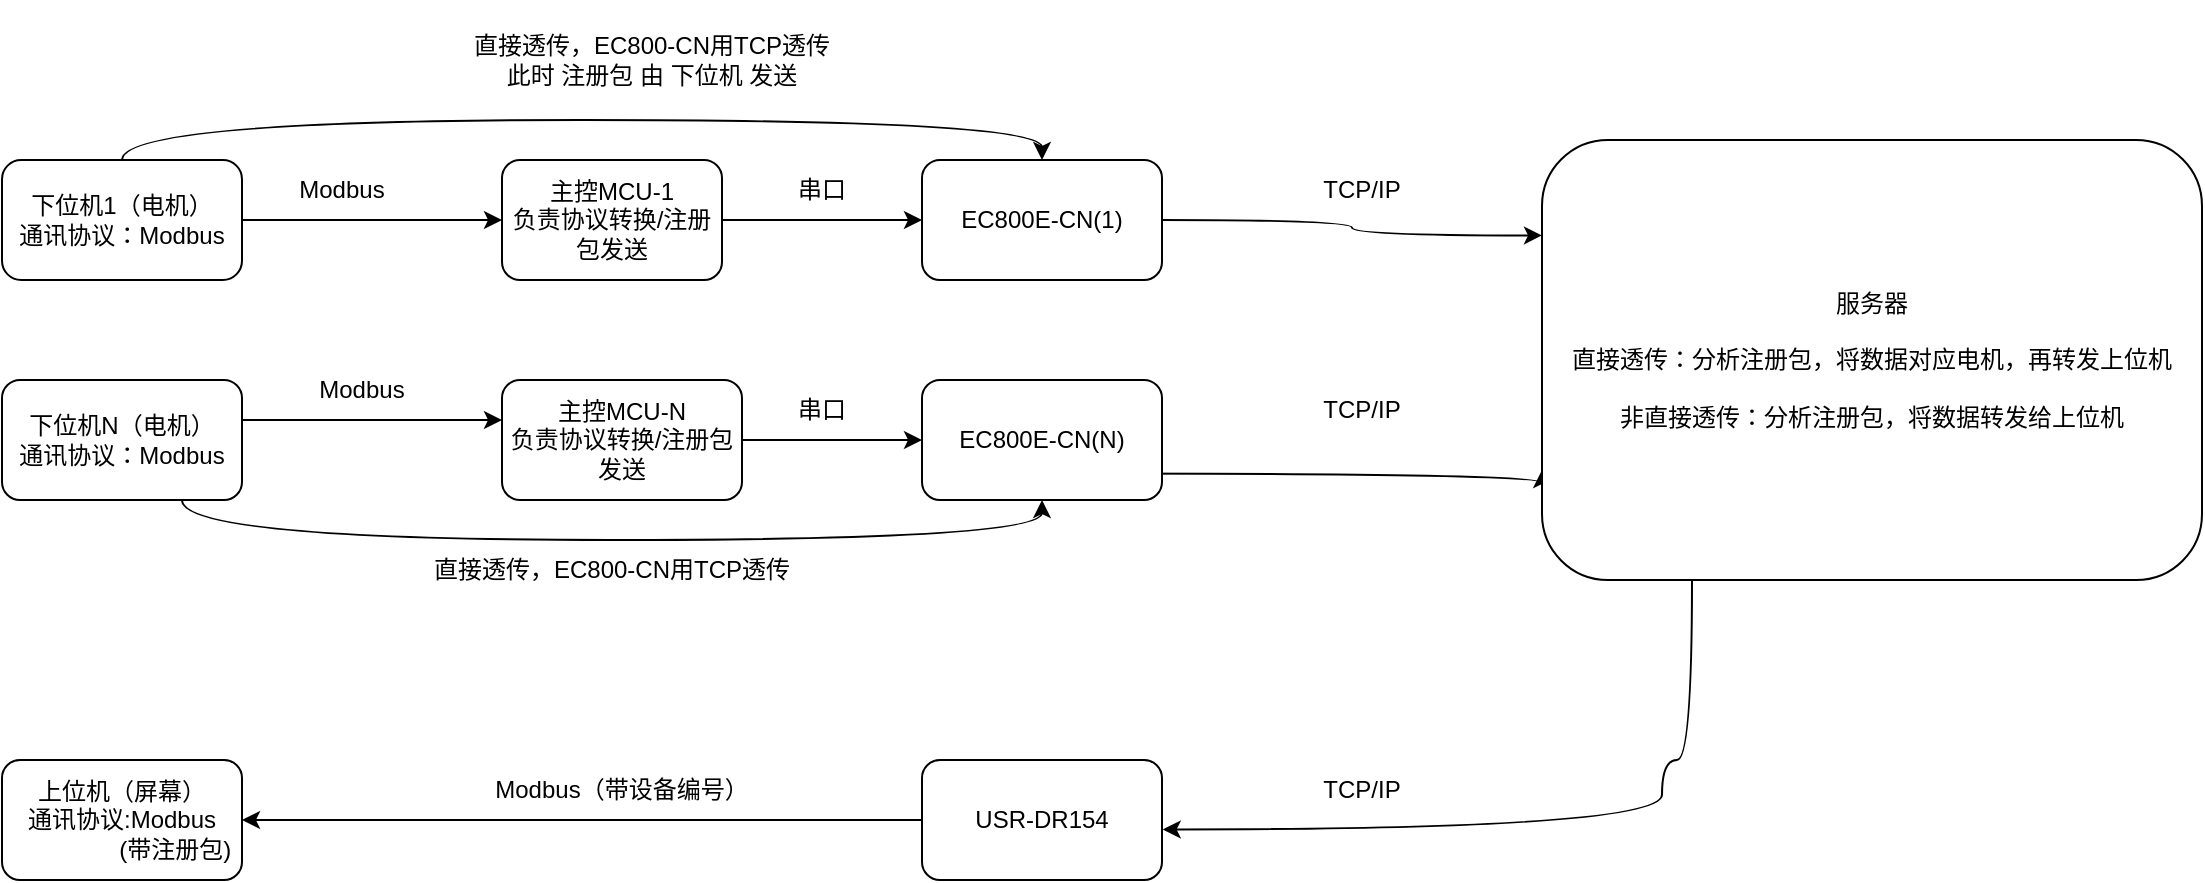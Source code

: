 <mxfile version="21.5.2" type="github">
  <diagram id="C5RBs43oDa-KdzZeNtuy" name="Page-1">
    <mxGraphModel dx="1195" dy="637" grid="1" gridSize="10" guides="1" tooltips="1" connect="1" arrows="1" fold="1" page="1" pageScale="1" pageWidth="2339" pageHeight="3300" math="0" shadow="0">
      <root>
        <mxCell id="WIyWlLk6GJQsqaUBKTNV-0" />
        <mxCell id="WIyWlLk6GJQsqaUBKTNV-1" parent="WIyWlLk6GJQsqaUBKTNV-0" />
        <mxCell id="8nelwR_O1WbiYXpUu97m-22" style="edgeStyle=orthogonalEdgeStyle;rounded=0;orthogonalLoop=1;jettySize=auto;html=1;exitX=1;exitY=0.5;exitDx=0;exitDy=0;entryX=0;entryY=0.5;entryDx=0;entryDy=0;" edge="1" parent="WIyWlLk6GJQsqaUBKTNV-1" source="8nelwR_O1WbiYXpUu97m-3" target="8nelwR_O1WbiYXpUu97m-5">
          <mxGeometry relative="1" as="geometry">
            <Array as="points">
              <mxPoint x="250" y="360" />
              <mxPoint x="250" y="360" />
            </Array>
          </mxGeometry>
        </mxCell>
        <mxCell id="8nelwR_O1WbiYXpUu97m-26" style="edgeStyle=orthogonalEdgeStyle;curved=1;rounded=0;orthogonalLoop=1;jettySize=auto;html=1;exitX=0.5;exitY=0;exitDx=0;exitDy=0;" edge="1" parent="WIyWlLk6GJQsqaUBKTNV-1" source="8nelwR_O1WbiYXpUu97m-3" target="8nelwR_O1WbiYXpUu97m-6">
          <mxGeometry relative="1" as="geometry">
            <mxPoint x="520.0" y="240" as="targetPoint" />
            <Array as="points">
              <mxPoint x="90" y="310" />
              <mxPoint x="550" y="310" />
            </Array>
          </mxGeometry>
        </mxCell>
        <mxCell id="8nelwR_O1WbiYXpUu97m-3" value="下位机1（电机）&lt;br&gt;通讯协议：Modbus" style="rounded=1;whiteSpace=wrap;html=1;arcSize=16;" vertex="1" parent="WIyWlLk6GJQsqaUBKTNV-1">
          <mxGeometry x="30" y="330" width="120" height="60" as="geometry" />
        </mxCell>
        <mxCell id="8nelwR_O1WbiYXpUu97m-29" style="edgeStyle=orthogonalEdgeStyle;curved=1;rounded=0;orthogonalLoop=1;jettySize=auto;html=1;exitX=0.75;exitY=1;exitDx=0;exitDy=0;entryX=0.5;entryY=1;entryDx=0;entryDy=0;" edge="1" parent="WIyWlLk6GJQsqaUBKTNV-1" source="8nelwR_O1WbiYXpUu97m-4" target="8nelwR_O1WbiYXpUu97m-8">
          <mxGeometry relative="1" as="geometry" />
        </mxCell>
        <mxCell id="8nelwR_O1WbiYXpUu97m-4" value="下位机N（电机）&lt;br&gt;通讯协议：Modbus" style="rounded=1;whiteSpace=wrap;html=1;" vertex="1" parent="WIyWlLk6GJQsqaUBKTNV-1">
          <mxGeometry x="30" y="440" width="120" height="60" as="geometry" />
        </mxCell>
        <mxCell id="8nelwR_O1WbiYXpUu97m-30" style="edgeStyle=orthogonalEdgeStyle;curved=1;rounded=0;orthogonalLoop=1;jettySize=auto;html=1;" edge="1" parent="WIyWlLk6GJQsqaUBKTNV-1" source="8nelwR_O1WbiYXpUu97m-5" target="8nelwR_O1WbiYXpUu97m-6">
          <mxGeometry relative="1" as="geometry" />
        </mxCell>
        <mxCell id="8nelwR_O1WbiYXpUu97m-5" value="主控MCU-1&lt;br&gt;负责协议转换/注册包发送" style="rounded=1;whiteSpace=wrap;html=1;" vertex="1" parent="WIyWlLk6GJQsqaUBKTNV-1">
          <mxGeometry x="280" y="330" width="110" height="60" as="geometry" />
        </mxCell>
        <mxCell id="8nelwR_O1WbiYXpUu97m-35" style="edgeStyle=orthogonalEdgeStyle;curved=1;rounded=0;orthogonalLoop=1;jettySize=auto;html=1;entryX=0;entryY=0.217;entryDx=0;entryDy=0;entryPerimeter=0;" edge="1" parent="WIyWlLk6GJQsqaUBKTNV-1" source="8nelwR_O1WbiYXpUu97m-6" target="8nelwR_O1WbiYXpUu97m-34">
          <mxGeometry relative="1" as="geometry" />
        </mxCell>
        <mxCell id="8nelwR_O1WbiYXpUu97m-6" value="EC800E-CN(1)" style="rounded=1;whiteSpace=wrap;html=1;" vertex="1" parent="WIyWlLk6GJQsqaUBKTNV-1">
          <mxGeometry x="490" y="330" width="120" height="60" as="geometry" />
        </mxCell>
        <mxCell id="8nelwR_O1WbiYXpUu97m-31" style="edgeStyle=orthogonalEdgeStyle;curved=1;rounded=0;orthogonalLoop=1;jettySize=auto;html=1;" edge="1" parent="WIyWlLk6GJQsqaUBKTNV-1" source="8nelwR_O1WbiYXpUu97m-7" target="8nelwR_O1WbiYXpUu97m-8">
          <mxGeometry relative="1" as="geometry" />
        </mxCell>
        <mxCell id="8nelwR_O1WbiYXpUu97m-7" value="主控MCU-N&lt;br&gt;负责协议转换/注册包发送" style="rounded=1;whiteSpace=wrap;html=1;" vertex="1" parent="WIyWlLk6GJQsqaUBKTNV-1">
          <mxGeometry x="280" y="440" width="120" height="60" as="geometry" />
        </mxCell>
        <mxCell id="8nelwR_O1WbiYXpUu97m-37" style="edgeStyle=orthogonalEdgeStyle;curved=1;rounded=0;orthogonalLoop=1;jettySize=auto;html=1;entryX=0;entryY=0.75;entryDx=0;entryDy=0;" edge="1" parent="WIyWlLk6GJQsqaUBKTNV-1" target="8nelwR_O1WbiYXpUu97m-34">
          <mxGeometry relative="1" as="geometry">
            <mxPoint x="570" y="486.74" as="sourcePoint" />
            <mxPoint x="762.31" y="520" as="targetPoint" />
            <Array as="points">
              <mxPoint x="800" y="487" />
            </Array>
          </mxGeometry>
        </mxCell>
        <mxCell id="8nelwR_O1WbiYXpUu97m-8" value="EC800E-CN(N)" style="rounded=1;whiteSpace=wrap;html=1;" vertex="1" parent="WIyWlLk6GJQsqaUBKTNV-1">
          <mxGeometry x="490" y="440" width="120" height="60" as="geometry" />
        </mxCell>
        <mxCell id="8nelwR_O1WbiYXpUu97m-17" value="Modbus" style="text;html=1;strokeColor=none;fillColor=none;align=center;verticalAlign=middle;whiteSpace=wrap;rounded=0;" vertex="1" parent="WIyWlLk6GJQsqaUBKTNV-1">
          <mxGeometry x="170" y="330" width="60" height="30" as="geometry" />
        </mxCell>
        <mxCell id="8nelwR_O1WbiYXpUu97m-24" style="rounded=0;orthogonalLoop=1;jettySize=auto;html=1;exitX=1;exitY=0.5;exitDx=0;exitDy=0;entryX=0;entryY=0.5;entryDx=0;entryDy=0;" edge="1" parent="WIyWlLk6GJQsqaUBKTNV-1">
          <mxGeometry relative="1" as="geometry">
            <mxPoint x="150" y="460.03" as="sourcePoint" />
            <mxPoint x="280" y="460.03" as="targetPoint" />
          </mxGeometry>
        </mxCell>
        <mxCell id="8nelwR_O1WbiYXpUu97m-25" value="Modbus" style="text;html=1;strokeColor=none;fillColor=none;align=center;verticalAlign=middle;whiteSpace=wrap;rounded=0;" vertex="1" parent="WIyWlLk6GJQsqaUBKTNV-1">
          <mxGeometry x="180" y="430" width="60" height="30" as="geometry" />
        </mxCell>
        <mxCell id="8nelwR_O1WbiYXpUu97m-27" value="直接透传，EC800-CN用TCP透传&lt;br&gt;此时 注册包 由 下位机 发送" style="text;html=1;strokeColor=none;fillColor=none;align=center;verticalAlign=middle;whiteSpace=wrap;rounded=0;" vertex="1" parent="WIyWlLk6GJQsqaUBKTNV-1">
          <mxGeometry x="250" y="250" width="210" height="60" as="geometry" />
        </mxCell>
        <mxCell id="8nelwR_O1WbiYXpUu97m-28" value="直接透传，EC800-CN用TCP透传" style="text;html=1;strokeColor=none;fillColor=none;align=center;verticalAlign=middle;whiteSpace=wrap;rounded=0;" vertex="1" parent="WIyWlLk6GJQsqaUBKTNV-1">
          <mxGeometry x="230" y="520" width="210" height="30" as="geometry" />
        </mxCell>
        <mxCell id="8nelwR_O1WbiYXpUu97m-33" value="上位机（屏幕）&lt;br&gt;通讯协议:Modbus&lt;br&gt;&lt;span style=&quot;white-space: pre;&quot;&gt;&#x9;&lt;span style=&quot;white-space: pre;&quot;&gt;&#x9;&lt;/span&gt;&lt;/span&gt;(带注册包)" style="rounded=1;whiteSpace=wrap;html=1;" vertex="1" parent="WIyWlLk6GJQsqaUBKTNV-1">
          <mxGeometry x="30" y="630" width="120" height="60" as="geometry" />
        </mxCell>
        <mxCell id="8nelwR_O1WbiYXpUu97m-43" style="edgeStyle=orthogonalEdgeStyle;curved=1;rounded=0;orthogonalLoop=1;jettySize=auto;html=1;entryX=1.003;entryY=0.579;entryDx=0;entryDy=0;entryPerimeter=0;" edge="1" parent="WIyWlLk6GJQsqaUBKTNV-1" source="8nelwR_O1WbiYXpUu97m-34" target="8nelwR_O1WbiYXpUu97m-44">
          <mxGeometry relative="1" as="geometry">
            <mxPoint x="875.0" y="690" as="targetPoint" />
            <Array as="points">
              <mxPoint x="875" y="630" />
              <mxPoint x="860" y="630" />
              <mxPoint x="860" y="665" />
            </Array>
          </mxGeometry>
        </mxCell>
        <mxCell id="8nelwR_O1WbiYXpUu97m-34" value="服务器&lt;br&gt;&lt;br&gt;直接透传：分析注册包，将数据对应电机，再转发上位机&lt;br&gt;&lt;br&gt;非直接透传：分析注册包，将数据转发给上位机" style="rounded=1;whiteSpace=wrap;html=1;" vertex="1" parent="WIyWlLk6GJQsqaUBKTNV-1">
          <mxGeometry x="800" y="320" width="330" height="220" as="geometry" />
        </mxCell>
        <mxCell id="8nelwR_O1WbiYXpUu97m-38" value="TCP/IP" style="text;html=1;strokeColor=none;fillColor=none;align=center;verticalAlign=middle;whiteSpace=wrap;rounded=0;" vertex="1" parent="WIyWlLk6GJQsqaUBKTNV-1">
          <mxGeometry x="680" y="330" width="60" height="30" as="geometry" />
        </mxCell>
        <mxCell id="8nelwR_O1WbiYXpUu97m-39" value="TCP/IP" style="text;html=1;strokeColor=none;fillColor=none;align=center;verticalAlign=middle;whiteSpace=wrap;rounded=0;" vertex="1" parent="WIyWlLk6GJQsqaUBKTNV-1">
          <mxGeometry x="680" y="440" width="60" height="30" as="geometry" />
        </mxCell>
        <mxCell id="8nelwR_O1WbiYXpUu97m-41" value="串口" style="text;html=1;strokeColor=none;fillColor=none;align=center;verticalAlign=middle;whiteSpace=wrap;rounded=0;" vertex="1" parent="WIyWlLk6GJQsqaUBKTNV-1">
          <mxGeometry x="410" y="330" width="60" height="30" as="geometry" />
        </mxCell>
        <mxCell id="8nelwR_O1WbiYXpUu97m-42" value="串口" style="text;html=1;strokeColor=none;fillColor=none;align=center;verticalAlign=middle;whiteSpace=wrap;rounded=0;" vertex="1" parent="WIyWlLk6GJQsqaUBKTNV-1">
          <mxGeometry x="410" y="440" width="60" height="30" as="geometry" />
        </mxCell>
        <mxCell id="8nelwR_O1WbiYXpUu97m-46" style="edgeStyle=orthogonalEdgeStyle;curved=1;rounded=0;orthogonalLoop=1;jettySize=auto;html=1;entryX=1;entryY=0.5;entryDx=0;entryDy=0;" edge="1" parent="WIyWlLk6GJQsqaUBKTNV-1" source="8nelwR_O1WbiYXpUu97m-44" target="8nelwR_O1WbiYXpUu97m-33">
          <mxGeometry relative="1" as="geometry" />
        </mxCell>
        <mxCell id="8nelwR_O1WbiYXpUu97m-44" value="USR-DR154" style="rounded=1;whiteSpace=wrap;html=1;" vertex="1" parent="WIyWlLk6GJQsqaUBKTNV-1">
          <mxGeometry x="490" y="630" width="120" height="60" as="geometry" />
        </mxCell>
        <mxCell id="8nelwR_O1WbiYXpUu97m-45" value="TCP/IP" style="text;html=1;strokeColor=none;fillColor=none;align=center;verticalAlign=middle;whiteSpace=wrap;rounded=0;" vertex="1" parent="WIyWlLk6GJQsqaUBKTNV-1">
          <mxGeometry x="680" y="630" width="60" height="30" as="geometry" />
        </mxCell>
        <mxCell id="8nelwR_O1WbiYXpUu97m-47" value="Modbus（带设备编号）" style="text;html=1;strokeColor=none;fillColor=none;align=center;verticalAlign=middle;whiteSpace=wrap;rounded=0;" vertex="1" parent="WIyWlLk6GJQsqaUBKTNV-1">
          <mxGeometry x="270" y="630" width="140" height="30" as="geometry" />
        </mxCell>
      </root>
    </mxGraphModel>
  </diagram>
</mxfile>
